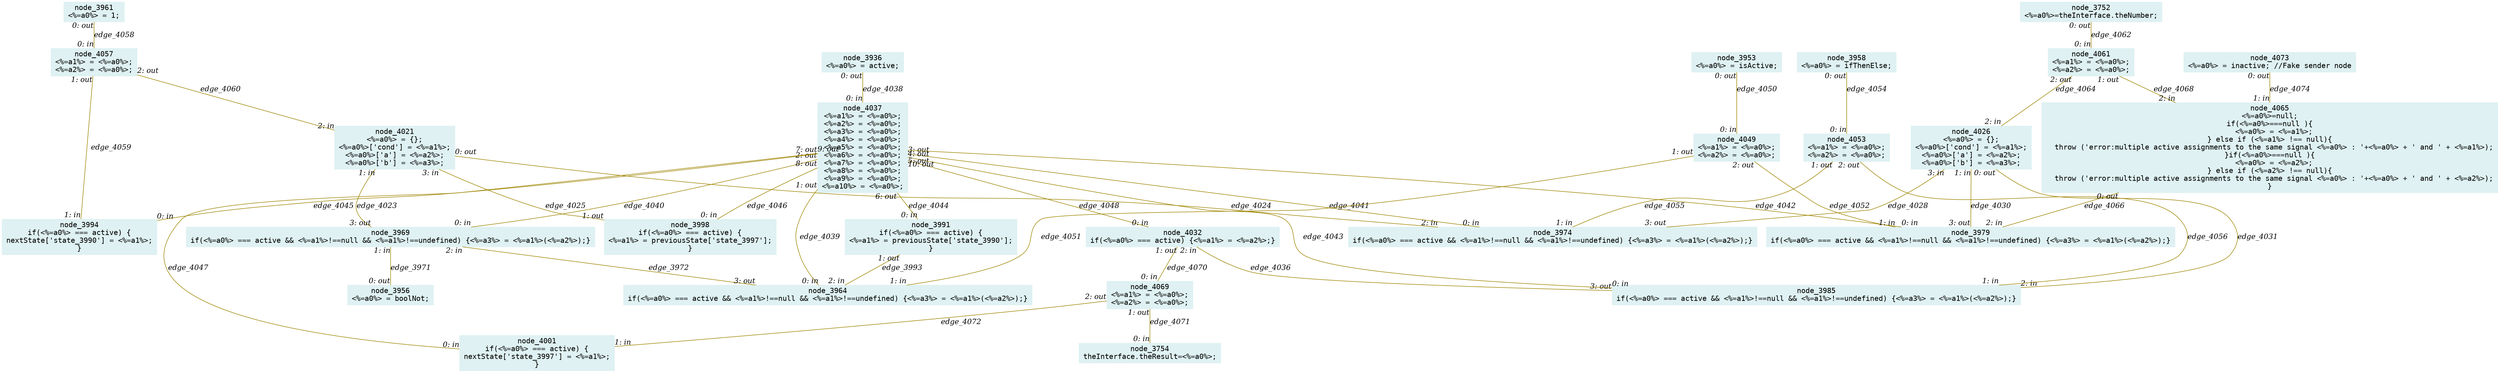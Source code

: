 digraph g{node_3752 [shape="box", style="filled", color="#dff1f2", fontname="Courier", label="node_3752
<%=a0%>=theInterface.theNumber;
" ]
node_3754 [shape="box", style="filled", color="#dff1f2", fontname="Courier", label="node_3754
theInterface.theResult=<%=a0%>;
" ]
node_3936 [shape="box", style="filled", color="#dff1f2", fontname="Courier", label="node_3936
<%=a0%> = active;
" ]
node_3953 [shape="box", style="filled", color="#dff1f2", fontname="Courier", label="node_3953
<%=a0%> = isActive;
" ]
node_3956 [shape="box", style="filled", color="#dff1f2", fontname="Courier", label="node_3956
<%=a0%> = boolNot;
" ]
node_3958 [shape="box", style="filled", color="#dff1f2", fontname="Courier", label="node_3958
<%=a0%> = ifThenElse;
" ]
node_3961 [shape="box", style="filled", color="#dff1f2", fontname="Courier", label="node_3961
<%=a0%> = 1;
" ]
node_3964 [shape="box", style="filled", color="#dff1f2", fontname="Courier", label="node_3964
if(<%=a0%> === active && <%=a1%>!==null && <%=a1%>!==undefined) {<%=a3%> = <%=a1%>(<%=a2%>);}
" ]
node_3969 [shape="box", style="filled", color="#dff1f2", fontname="Courier", label="node_3969
if(<%=a0%> === active && <%=a1%>!==null && <%=a1%>!==undefined) {<%=a3%> = <%=a1%>(<%=a2%>);}
" ]
node_3974 [shape="box", style="filled", color="#dff1f2", fontname="Courier", label="node_3974
if(<%=a0%> === active && <%=a1%>!==null && <%=a1%>!==undefined) {<%=a3%> = <%=a1%>(<%=a2%>);}
" ]
node_3979 [shape="box", style="filled", color="#dff1f2", fontname="Courier", label="node_3979
if(<%=a0%> === active && <%=a1%>!==null && <%=a1%>!==undefined) {<%=a3%> = <%=a1%>(<%=a2%>);}
" ]
node_3985 [shape="box", style="filled", color="#dff1f2", fontname="Courier", label="node_3985
if(<%=a0%> === active && <%=a1%>!==null && <%=a1%>!==undefined) {<%=a3%> = <%=a1%>(<%=a2%>);}
" ]
node_3991 [shape="box", style="filled", color="#dff1f2", fontname="Courier", label="node_3991
if(<%=a0%> === active) {
<%=a1%> = previousState['state_3990'];
}
" ]
node_3994 [shape="box", style="filled", color="#dff1f2", fontname="Courier", label="node_3994
if(<%=a0%> === active) {
nextState['state_3990'] = <%=a1%>;
}
" ]
node_3998 [shape="box", style="filled", color="#dff1f2", fontname="Courier", label="node_3998
if(<%=a0%> === active) {
<%=a1%> = previousState['state_3997'];
}
" ]
node_4001 [shape="box", style="filled", color="#dff1f2", fontname="Courier", label="node_4001
if(<%=a0%> === active) {
nextState['state_3997'] = <%=a1%>;
}
" ]
node_4021 [shape="box", style="filled", color="#dff1f2", fontname="Courier", label="node_4021
<%=a0%> = {};
<%=a0%>['cond'] = <%=a1%>;
<%=a0%>['a'] = <%=a2%>;
<%=a0%>['b'] = <%=a3%>;
" ]
node_4026 [shape="box", style="filled", color="#dff1f2", fontname="Courier", label="node_4026
<%=a0%> = {};
<%=a0%>['cond'] = <%=a1%>;
<%=a0%>['a'] = <%=a2%>;
<%=a0%>['b'] = <%=a3%>;
" ]
node_4032 [shape="box", style="filled", color="#dff1f2", fontname="Courier", label="node_4032
if(<%=a0%> === active) {<%=a1%> = <%=a2%>;}
" ]
node_4037 [shape="box", style="filled", color="#dff1f2", fontname="Courier", label="node_4037
<%=a1%> = <%=a0%>;
<%=a2%> = <%=a0%>;
<%=a3%> = <%=a0%>;
<%=a4%> = <%=a0%>;
<%=a5%> = <%=a0%>;
<%=a6%> = <%=a0%>;
<%=a7%> = <%=a0%>;
<%=a8%> = <%=a0%>;
<%=a9%> = <%=a0%>;
<%=a10%> = <%=a0%>;
" ]
node_4049 [shape="box", style="filled", color="#dff1f2", fontname="Courier", label="node_4049
<%=a1%> = <%=a0%>;
<%=a2%> = <%=a0%>;
" ]
node_4053 [shape="box", style="filled", color="#dff1f2", fontname="Courier", label="node_4053
<%=a1%> = <%=a0%>;
<%=a2%> = <%=a0%>;
" ]
node_4057 [shape="box", style="filled", color="#dff1f2", fontname="Courier", label="node_4057
<%=a1%> = <%=a0%>;
<%=a2%> = <%=a0%>;
" ]
node_4061 [shape="box", style="filled", color="#dff1f2", fontname="Courier", label="node_4061
<%=a1%> = <%=a0%>;
<%=a2%> = <%=a0%>;
" ]
node_4065 [shape="box", style="filled", color="#dff1f2", fontname="Courier", label="node_4065
<%=a0%>=null;
if(<%=a0%>===null ){
  <%=a0%> = <%=a1%>;
} else if (<%=a1%> !== null){
  throw ('error:multiple active assignments to the same signal <%=a0%> : '+<%=a0%> + ' and ' + <%=a1%>);
}if(<%=a0%>===null ){
  <%=a0%> = <%=a2%>;
} else if (<%=a2%> !== null){
  throw ('error:multiple active assignments to the same signal <%=a0%> : '+<%=a0%> + ' and ' + <%=a2%>);
}" ]
node_4069 [shape="box", style="filled", color="#dff1f2", fontname="Courier", label="node_4069
<%=a1%> = <%=a0%>;
<%=a2%> = <%=a0%>;
" ]
node_4073 [shape="box", style="filled", color="#dff1f2", fontname="Courier", label="node_4073
<%=a0%> = inactive; //Fake sender node
" ]
node_3969 -> node_3956 [dir=none, arrowHead=none, fontname="Times-Italic", arrowsize=1, color="#9d8400", label="edge_3971",  headlabel="0: out", taillabel="1: in" ]
node_3969 -> node_3964 [dir=none, arrowHead=none, fontname="Times-Italic", arrowsize=1, color="#9d8400", label="edge_3972",  headlabel="3: out", taillabel="2: in" ]
node_3991 -> node_3964 [dir=none, arrowHead=none, fontname="Times-Italic", arrowsize=1, color="#9d8400", label="edge_3993",  headlabel="2: in", taillabel="1: out" ]
node_4021 -> node_3969 [dir=none, arrowHead=none, fontname="Times-Italic", arrowsize=1, color="#9d8400", label="edge_4023",  headlabel="3: out", taillabel="1: in" ]
node_4021 -> node_3974 [dir=none, arrowHead=none, fontname="Times-Italic", arrowsize=1, color="#9d8400", label="edge_4024",  headlabel="2: in", taillabel="0: out" ]
node_4021 -> node_3998 [dir=none, arrowHead=none, fontname="Times-Italic", arrowsize=1, color="#9d8400", label="edge_4025",  headlabel="1: out", taillabel="3: in" ]
node_4026 -> node_3974 [dir=none, arrowHead=none, fontname="Times-Italic", arrowsize=1, color="#9d8400", label="edge_4028",  headlabel="3: out", taillabel="3: in" ]
node_4026 -> node_3979 [dir=none, arrowHead=none, fontname="Times-Italic", arrowsize=1, color="#9d8400", label="edge_4030",  headlabel="3: out", taillabel="1: in" ]
node_4026 -> node_3985 [dir=none, arrowHead=none, fontname="Times-Italic", arrowsize=1, color="#9d8400", label="edge_4031",  headlabel="2: in", taillabel="0: out" ]
node_4032 -> node_3985 [dir=none, arrowHead=none, fontname="Times-Italic", arrowsize=1, color="#9d8400", label="edge_4036",  headlabel="3: out", taillabel="2: in" ]
node_3936 -> node_4037 [dir=none, arrowHead=none, fontname="Times-Italic", arrowsize=1, color="#9d8400", label="edge_4038",  headlabel="0: in", taillabel="0: out" ]
node_4037 -> node_3964 [dir=none, arrowHead=none, fontname="Times-Italic", arrowsize=1, color="#9d8400", label="edge_4039",  headlabel="0: in", taillabel="1: out" ]
node_4037 -> node_3969 [dir=none, arrowHead=none, fontname="Times-Italic", arrowsize=1, color="#9d8400", label="edge_4040",  headlabel="0: in", taillabel="2: out" ]
node_4037 -> node_3974 [dir=none, arrowHead=none, fontname="Times-Italic", arrowsize=1, color="#9d8400", label="edge_4041",  headlabel="0: in", taillabel="3: out" ]
node_4037 -> node_3979 [dir=none, arrowHead=none, fontname="Times-Italic", arrowsize=1, color="#9d8400", label="edge_4042",  headlabel="0: in", taillabel="4: out" ]
node_4037 -> node_3985 [dir=none, arrowHead=none, fontname="Times-Italic", arrowsize=1, color="#9d8400", label="edge_4043",  headlabel="0: in", taillabel="5: out" ]
node_4037 -> node_3991 [dir=none, arrowHead=none, fontname="Times-Italic", arrowsize=1, color="#9d8400", label="edge_4044",  headlabel="0: in", taillabel="6: out" ]
node_4037 -> node_3994 [dir=none, arrowHead=none, fontname="Times-Italic", arrowsize=1, color="#9d8400", label="edge_4045",  headlabel="0: in", taillabel="7: out" ]
node_4037 -> node_3998 [dir=none, arrowHead=none, fontname="Times-Italic", arrowsize=1, color="#9d8400", label="edge_4046",  headlabel="0: in", taillabel="8: out" ]
node_4037 -> node_4001 [dir=none, arrowHead=none, fontname="Times-Italic", arrowsize=1, color="#9d8400", label="edge_4047",  headlabel="0: in", taillabel="9: out" ]
node_4037 -> node_4032 [dir=none, arrowHead=none, fontname="Times-Italic", arrowsize=1, color="#9d8400", label="edge_4048",  headlabel="0: in", taillabel="10: out" ]
node_3953 -> node_4049 [dir=none, arrowHead=none, fontname="Times-Italic", arrowsize=1, color="#9d8400", label="edge_4050",  headlabel="0: in", taillabel="0: out" ]
node_4049 -> node_3964 [dir=none, arrowHead=none, fontname="Times-Italic", arrowsize=1, color="#9d8400", label="edge_4051",  headlabel="1: in", taillabel="1: out" ]
node_4049 -> node_3979 [dir=none, arrowHead=none, fontname="Times-Italic", arrowsize=1, color="#9d8400", label="edge_4052",  headlabel="1: in", taillabel="2: out" ]
node_3958 -> node_4053 [dir=none, arrowHead=none, fontname="Times-Italic", arrowsize=1, color="#9d8400", label="edge_4054",  headlabel="0: in", taillabel="0: out" ]
node_4053 -> node_3974 [dir=none, arrowHead=none, fontname="Times-Italic", arrowsize=1, color="#9d8400", label="edge_4055",  headlabel="1: in", taillabel="1: out" ]
node_4053 -> node_3985 [dir=none, arrowHead=none, fontname="Times-Italic", arrowsize=1, color="#9d8400", label="edge_4056",  headlabel="1: in", taillabel="2: out" ]
node_3961 -> node_4057 [dir=none, arrowHead=none, fontname="Times-Italic", arrowsize=1, color="#9d8400", label="edge_4058",  headlabel="0: in", taillabel="0: out" ]
node_4057 -> node_3994 [dir=none, arrowHead=none, fontname="Times-Italic", arrowsize=1, color="#9d8400", label="edge_4059",  headlabel="1: in", taillabel="1: out" ]
node_4057 -> node_4021 [dir=none, arrowHead=none, fontname="Times-Italic", arrowsize=1, color="#9d8400", label="edge_4060",  headlabel="2: in", taillabel="2: out" ]
node_3752 -> node_4061 [dir=none, arrowHead=none, fontname="Times-Italic", arrowsize=1, color="#9d8400", label="edge_4062",  headlabel="0: in", taillabel="0: out" ]
node_4061 -> node_4026 [dir=none, arrowHead=none, fontname="Times-Italic", arrowsize=1, color="#9d8400", label="edge_4064",  headlabel="2: in", taillabel="2: out" ]
node_4065 -> node_3979 [dir=none, arrowHead=none, fontname="Times-Italic", arrowsize=1, color="#9d8400", label="edge_4066",  headlabel="2: in", taillabel="0: out" ]
node_4061 -> node_4065 [dir=none, arrowHead=none, fontname="Times-Italic", arrowsize=1, color="#9d8400", label="edge_4068",  headlabel="2: in", taillabel="1: out" ]
node_4032 -> node_4069 [dir=none, arrowHead=none, fontname="Times-Italic", arrowsize=1, color="#9d8400", label="edge_4070",  headlabel="0: in", taillabel="1: out" ]
node_4069 -> node_3754 [dir=none, arrowHead=none, fontname="Times-Italic", arrowsize=1, color="#9d8400", label="edge_4071",  headlabel="0: in", taillabel="1: out" ]
node_4069 -> node_4001 [dir=none, arrowHead=none, fontname="Times-Italic", arrowsize=1, color="#9d8400", label="edge_4072",  headlabel="1: in", taillabel="2: out" ]
node_4073 -> node_4065 [dir=none, arrowHead=none, fontname="Times-Italic", arrowsize=1, color="#9d8400", label="edge_4074",  headlabel="1: in", taillabel="0: out" ]
}